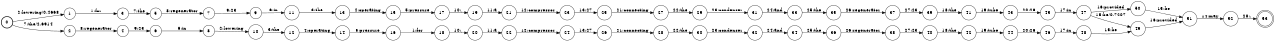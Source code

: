 digraph FST {
rankdir = LR;
size = "8.5,11";
label = "";
center = 1;
orientation = Portrait;
ranksep = "0.4";
nodesep = "0.25";
0 [label = "0", shape = circle, style = bold, fontsize = 14]
	0 -> 1 [label = "2:lowering/0.4668", fontsize = 14];
	0 -> 2 [label = "7:the/2.6914", fontsize = 14];
1 [label = "1", shape = circle, style = solid, fontsize = 14]
	1 -> 3 [label = "1:for", fontsize = 14];
2 [label = "2", shape = circle, style = solid, fontsize = 14]
	2 -> 4 [label = "8:regenerator", fontsize = 14];
3 [label = "3", shape = circle, style = solid, fontsize = 14]
	3 -> 5 [label = "7:the", fontsize = 14];
4 [label = "4", shape = circle, style = solid, fontsize = 14]
	4 -> 6 [label = "9:23", fontsize = 14];
5 [label = "5", shape = circle, style = solid, fontsize = 14]
	5 -> 7 [label = "8:regenerator", fontsize = 14];
6 [label = "6", shape = circle, style = solid, fontsize = 14]
	6 -> 8 [label = "6:in", fontsize = 14];
7 [label = "7", shape = circle, style = solid, fontsize = 14]
	7 -> 9 [label = "9:23", fontsize = 14];
8 [label = "8", shape = circle, style = solid, fontsize = 14]
	8 -> 10 [label = "2:lowering", fontsize = 14];
9 [label = "9", shape = circle, style = solid, fontsize = 14]
	9 -> 11 [label = "6:in", fontsize = 14];
10 [label = "10", shape = circle, style = solid, fontsize = 14]
	10 -> 12 [label = "3:the", fontsize = 14];
11 [label = "11", shape = circle, style = solid, fontsize = 14]
	11 -> 13 [label = "3:the", fontsize = 14];
12 [label = "12", shape = circle, style = solid, fontsize = 14]
	12 -> 14 [label = "4:operating", fontsize = 14];
13 [label = "13", shape = circle, style = solid, fontsize = 14]
	13 -> 15 [label = "4:operating", fontsize = 14];
14 [label = "14", shape = circle, style = solid, fontsize = 14]
	14 -> 16 [label = "5:pressure", fontsize = 14];
15 [label = "15", shape = circle, style = solid, fontsize = 14]
	15 -> 17 [label = "5:pressure", fontsize = 14];
16 [label = "16", shape = circle, style = solid, fontsize = 14]
	16 -> 18 [label = "1:for", fontsize = 14];
17 [label = "17", shape = circle, style = solid, fontsize = 14]
	17 -> 19 [label = "10:,", fontsize = 14];
18 [label = "18", shape = circle, style = solid, fontsize = 14]
	18 -> 20 [label = "10:,", fontsize = 14];
19 [label = "19", shape = circle, style = solid, fontsize = 14]
	19 -> 21 [label = "11:a", fontsize = 14];
20 [label = "20", shape = circle, style = solid, fontsize = 14]
	20 -> 22 [label = "11:a", fontsize = 14];
21 [label = "21", shape = circle, style = solid, fontsize = 14]
	21 -> 23 [label = "12:compressor", fontsize = 14];
22 [label = "22", shape = circle, style = solid, fontsize = 14]
	22 -> 24 [label = "12:compressor", fontsize = 14];
23 [label = "23", shape = circle, style = solid, fontsize = 14]
	23 -> 25 [label = "13:27", fontsize = 14];
24 [label = "24", shape = circle, style = solid, fontsize = 14]
	24 -> 26 [label = "13:27", fontsize = 14];
25 [label = "25", shape = circle, style = solid, fontsize = 14]
	25 -> 27 [label = "21:connecting", fontsize = 14];
26 [label = "26", shape = circle, style = solid, fontsize = 14]
	26 -> 28 [label = "21:connecting", fontsize = 14];
27 [label = "27", shape = circle, style = solid, fontsize = 14]
	27 -> 29 [label = "22:the", fontsize = 14];
28 [label = "28", shape = circle, style = solid, fontsize = 14]
	28 -> 30 [label = "22:the", fontsize = 14];
29 [label = "29", shape = circle, style = solid, fontsize = 14]
	29 -> 31 [label = "23:condenser", fontsize = 14];
30 [label = "30", shape = circle, style = solid, fontsize = 14]
	30 -> 32 [label = "23:condenser", fontsize = 14];
31 [label = "31", shape = circle, style = solid, fontsize = 14]
	31 -> 33 [label = "24:and", fontsize = 14];
32 [label = "32", shape = circle, style = solid, fontsize = 14]
	32 -> 34 [label = "24:and", fontsize = 14];
33 [label = "33", shape = circle, style = solid, fontsize = 14]
	33 -> 35 [label = "25:the", fontsize = 14];
34 [label = "34", shape = circle, style = solid, fontsize = 14]
	34 -> 36 [label = "25:the", fontsize = 14];
35 [label = "35", shape = circle, style = solid, fontsize = 14]
	35 -> 37 [label = "26:regenerator", fontsize = 14];
36 [label = "36", shape = circle, style = solid, fontsize = 14]
	36 -> 38 [label = "26:regenerator", fontsize = 14];
37 [label = "37", shape = circle, style = solid, fontsize = 14]
	37 -> 39 [label = "27:23", fontsize = 14];
38 [label = "38", shape = circle, style = solid, fontsize = 14]
	38 -> 40 [label = "27:23", fontsize = 14];
39 [label = "39", shape = circle, style = solid, fontsize = 14]
	39 -> 41 [label = "18:the", fontsize = 14];
40 [label = "40", shape = circle, style = solid, fontsize = 14]
	40 -> 42 [label = "18:the", fontsize = 14];
41 [label = "41", shape = circle, style = solid, fontsize = 14]
	41 -> 43 [label = "19:tube", fontsize = 14];
42 [label = "42", shape = circle, style = solid, fontsize = 14]
	42 -> 44 [label = "19:tube", fontsize = 14];
43 [label = "43", shape = circle, style = solid, fontsize = 14]
	43 -> 45 [label = "20:26", fontsize = 14];
44 [label = "44", shape = circle, style = solid, fontsize = 14]
	44 -> 46 [label = "20:26", fontsize = 14];
45 [label = "45", shape = circle, style = solid, fontsize = 14]
	45 -> 47 [label = "17:in", fontsize = 14];
46 [label = "46", shape = circle, style = solid, fontsize = 14]
	46 -> 48 [label = "17:in", fontsize = 14];
47 [label = "47", shape = circle, style = solid, fontsize = 14]
	47 -> 49 [label = "15:be/0.7207", fontsize = 14];
	47 -> 50 [label = "16:provided", fontsize = 14];
48 [label = "48", shape = circle, style = solid, fontsize = 14]
	48 -> 49 [label = "15:be", fontsize = 14];
49 [label = "49", shape = circle, style = solid, fontsize = 14]
	49 -> 51 [label = "16:provided", fontsize = 14];
50 [label = "50", shape = circle, style = solid, fontsize = 14]
	50 -> 51 [label = "15:be", fontsize = 14];
51 [label = "51", shape = circle, style = solid, fontsize = 14]
	51 -> 52 [label = "14:may", fontsize = 14];
52 [label = "52", shape = circle, style = solid, fontsize = 14]
	52 -> 53 [label = "28:.", fontsize = 14];
53 [label = "53", shape = doublecircle, style = solid, fontsize = 14]
}
